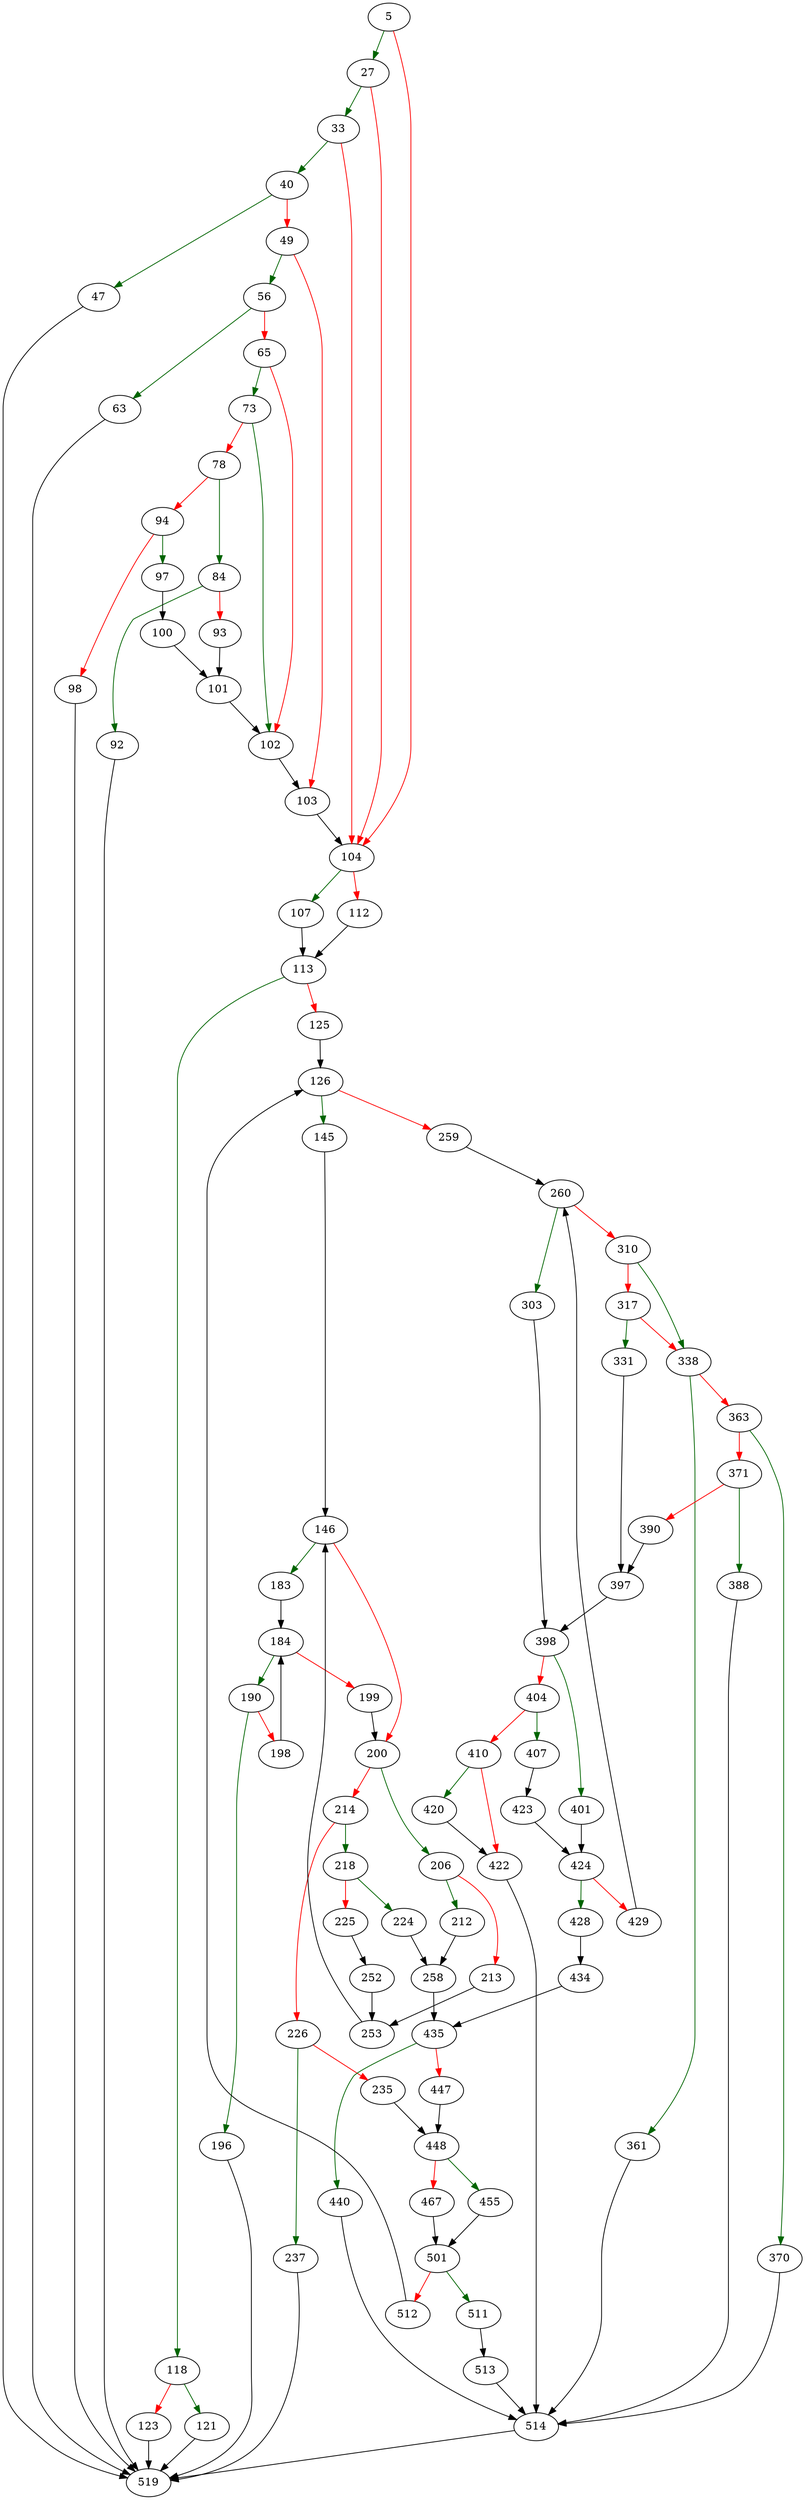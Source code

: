 strict digraph "sqlite3BtreeMovetoUnpacked" {
	// Node definitions.
	5 [entry=true];
	27;
	104;
	33;
	40;
	47;
	49;
	519;
	56;
	103;
	63;
	65;
	73;
	102;
	78;
	84;
	94;
	92;
	93;
	101;
	97;
	98;
	100;
	107;
	112;
	113;
	118;
	125;
	121;
	123;
	126;
	145;
	259;
	146;
	183;
	200;
	184;
	190;
	199;
	196;
	198;
	206;
	214;
	212;
	213;
	258;
	253;
	218;
	226;
	224;
	225;
	252;
	237;
	235;
	448;
	435;
	260;
	303;
	310;
	398;
	338;
	317;
	331;
	397;
	361;
	363;
	514;
	370;
	371;
	388;
	390;
	401;
	404;
	424;
	407;
	410;
	423;
	420;
	422;
	428;
	429;
	434;
	440;
	447;
	455;
	467;
	501;
	511;
	512;
	513;

	// Edge definitions.
	5 -> 27 [
		color=darkgreen
		cond=true
	];
	5 -> 104 [
		color=red
		cond=false
	];
	27 -> 104 [
		color=red
		cond=false
	];
	27 -> 33 [
		color=darkgreen
		cond=true
	];
	104 -> 107 [
		color=darkgreen
		cond=true
	];
	104 -> 112 [
		color=red
		cond=false
	];
	33 -> 104 [
		color=red
		cond=false
	];
	33 -> 40 [
		color=darkgreen
		cond=true
	];
	40 -> 47 [
		color=darkgreen
		cond=true
	];
	40 -> 49 [
		color=red
		cond=false
	];
	47 -> 519;
	49 -> 56 [
		color=darkgreen
		cond=true
	];
	49 -> 103 [
		color=red
		cond=false
	];
	56 -> 63 [
		color=darkgreen
		cond=true
	];
	56 -> 65 [
		color=red
		cond=false
	];
	103 -> 104;
	63 -> 519;
	65 -> 73 [
		color=darkgreen
		cond=true
	];
	65 -> 102 [
		color=red
		cond=false
	];
	73 -> 102 [
		color=darkgreen
		cond=true
	];
	73 -> 78 [
		color=red
		cond=false
	];
	102 -> 103;
	78 -> 84 [
		color=darkgreen
		cond=true
	];
	78 -> 94 [
		color=red
		cond=false
	];
	84 -> 92 [
		color=darkgreen
		cond=true
	];
	84 -> 93 [
		color=red
		cond=false
	];
	94 -> 97 [
		color=darkgreen
		cond=true
	];
	94 -> 98 [
		color=red
		cond=false
	];
	92 -> 519;
	93 -> 101;
	101 -> 102;
	97 -> 100;
	98 -> 519;
	100 -> 101;
	107 -> 113;
	112 -> 113;
	113 -> 118 [
		color=darkgreen
		cond=true
	];
	113 -> 125 [
		color=red
		cond=false
	];
	118 -> 121 [
		color=darkgreen
		cond=true
	];
	118 -> 123 [
		color=red
		cond=false
	];
	125 -> 126;
	121 -> 519;
	123 -> 519;
	126 -> 145 [
		color=darkgreen
		cond=true
	];
	126 -> 259 [
		color=red
		cond=false
	];
	145 -> 146;
	259 -> 260;
	146 -> 183 [
		color=darkgreen
		cond=true
	];
	146 -> 200 [
		color=red
		cond=false
	];
	183 -> 184;
	200 -> 206 [
		color=darkgreen
		cond=true
	];
	200 -> 214 [
		color=red
		cond=false
	];
	184 -> 190 [
		color=darkgreen
		cond=true
	];
	184 -> 199 [
		color=red
		cond=false
	];
	190 -> 196 [
		color=darkgreen
		cond=true
	];
	190 -> 198 [
		color=red
		cond=false
	];
	199 -> 200;
	196 -> 519;
	198 -> 184;
	206 -> 212 [
		color=darkgreen
		cond=true
	];
	206 -> 213 [
		color=red
		cond=false
	];
	214 -> 218 [
		color=darkgreen
		cond=true
	];
	214 -> 226 [
		color=red
		cond=false
	];
	212 -> 258;
	213 -> 253;
	258 -> 435;
	253 -> 146;
	218 -> 224 [
		color=darkgreen
		cond=true
	];
	218 -> 225 [
		color=red
		cond=false
	];
	226 -> 237 [
		color=darkgreen
		cond=true
	];
	226 -> 235 [
		color=red
		cond=false
	];
	224 -> 258;
	225 -> 252;
	252 -> 253;
	237 -> 519;
	235 -> 448;
	448 -> 455 [
		color=darkgreen
		cond=true
	];
	448 -> 467 [
		color=red
		cond=false
	];
	435 -> 440 [
		color=darkgreen
		cond=true
	];
	435 -> 447 [
		color=red
		cond=false
	];
	260 -> 303 [
		color=darkgreen
		cond=true
	];
	260 -> 310 [
		color=red
		cond=false
	];
	303 -> 398;
	310 -> 338 [
		color=darkgreen
		cond=true
	];
	310 -> 317 [
		color=red
		cond=false
	];
	398 -> 401 [
		color=darkgreen
		cond=true
	];
	398 -> 404 [
		color=red
		cond=false
	];
	338 -> 361 [
		color=darkgreen
		cond=true
	];
	338 -> 363 [
		color=red
		cond=false
	];
	317 -> 338 [
		color=red
		cond=false
	];
	317 -> 331 [
		color=darkgreen
		cond=true
	];
	331 -> 397;
	397 -> 398;
	361 -> 514;
	363 -> 370 [
		color=darkgreen
		cond=true
	];
	363 -> 371 [
		color=red
		cond=false
	];
	514 -> 519;
	370 -> 514;
	371 -> 388 [
		color=darkgreen
		cond=true
	];
	371 -> 390 [
		color=red
		cond=false
	];
	388 -> 514;
	390 -> 397;
	401 -> 424;
	404 -> 407 [
		color=darkgreen
		cond=true
	];
	404 -> 410 [
		color=red
		cond=false
	];
	424 -> 428 [
		color=darkgreen
		cond=true
	];
	424 -> 429 [
		color=red
		cond=false
	];
	407 -> 423;
	410 -> 420 [
		color=darkgreen
		cond=true
	];
	410 -> 422 [
		color=red
		cond=false
	];
	423 -> 424;
	420 -> 422;
	422 -> 514;
	428 -> 434;
	429 -> 260;
	434 -> 435;
	440 -> 514;
	447 -> 448;
	455 -> 501;
	467 -> 501;
	501 -> 511 [
		color=darkgreen
		cond=true
	];
	501 -> 512 [
		color=red
		cond=false
	];
	511 -> 513;
	512 -> 126;
	513 -> 514;
}